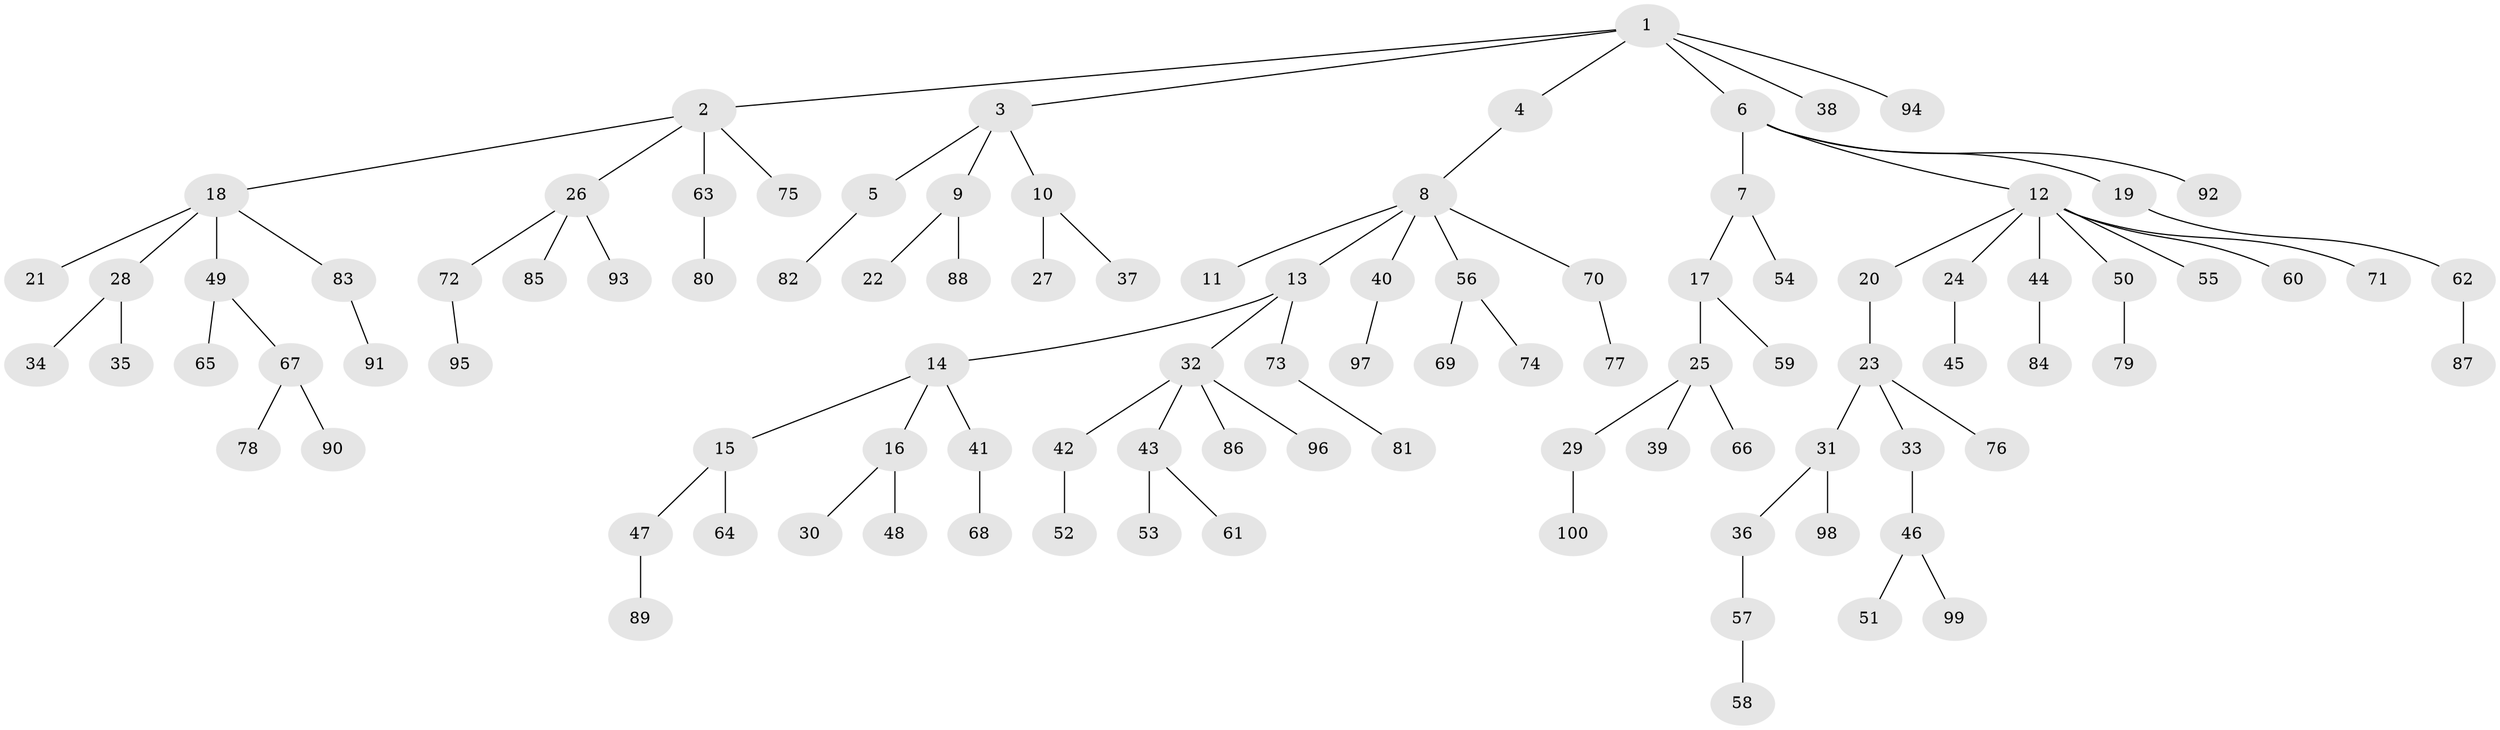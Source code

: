// Generated by graph-tools (version 1.1) at 2025/38/02/21/25 10:38:55]
// undirected, 100 vertices, 99 edges
graph export_dot {
graph [start="1"]
  node [color=gray90,style=filled];
  1;
  2;
  3;
  4;
  5;
  6;
  7;
  8;
  9;
  10;
  11;
  12;
  13;
  14;
  15;
  16;
  17;
  18;
  19;
  20;
  21;
  22;
  23;
  24;
  25;
  26;
  27;
  28;
  29;
  30;
  31;
  32;
  33;
  34;
  35;
  36;
  37;
  38;
  39;
  40;
  41;
  42;
  43;
  44;
  45;
  46;
  47;
  48;
  49;
  50;
  51;
  52;
  53;
  54;
  55;
  56;
  57;
  58;
  59;
  60;
  61;
  62;
  63;
  64;
  65;
  66;
  67;
  68;
  69;
  70;
  71;
  72;
  73;
  74;
  75;
  76;
  77;
  78;
  79;
  80;
  81;
  82;
  83;
  84;
  85;
  86;
  87;
  88;
  89;
  90;
  91;
  92;
  93;
  94;
  95;
  96;
  97;
  98;
  99;
  100;
  1 -- 2;
  1 -- 3;
  1 -- 4;
  1 -- 6;
  1 -- 38;
  1 -- 94;
  2 -- 18;
  2 -- 26;
  2 -- 63;
  2 -- 75;
  3 -- 5;
  3 -- 9;
  3 -- 10;
  4 -- 8;
  5 -- 82;
  6 -- 7;
  6 -- 12;
  6 -- 19;
  6 -- 92;
  7 -- 17;
  7 -- 54;
  8 -- 11;
  8 -- 13;
  8 -- 40;
  8 -- 56;
  8 -- 70;
  9 -- 22;
  9 -- 88;
  10 -- 27;
  10 -- 37;
  12 -- 20;
  12 -- 24;
  12 -- 44;
  12 -- 50;
  12 -- 55;
  12 -- 60;
  12 -- 71;
  13 -- 14;
  13 -- 32;
  13 -- 73;
  14 -- 15;
  14 -- 16;
  14 -- 41;
  15 -- 47;
  15 -- 64;
  16 -- 30;
  16 -- 48;
  17 -- 25;
  17 -- 59;
  18 -- 21;
  18 -- 28;
  18 -- 49;
  18 -- 83;
  19 -- 62;
  20 -- 23;
  23 -- 31;
  23 -- 33;
  23 -- 76;
  24 -- 45;
  25 -- 29;
  25 -- 39;
  25 -- 66;
  26 -- 72;
  26 -- 85;
  26 -- 93;
  28 -- 34;
  28 -- 35;
  29 -- 100;
  31 -- 36;
  31 -- 98;
  32 -- 42;
  32 -- 43;
  32 -- 86;
  32 -- 96;
  33 -- 46;
  36 -- 57;
  40 -- 97;
  41 -- 68;
  42 -- 52;
  43 -- 53;
  43 -- 61;
  44 -- 84;
  46 -- 51;
  46 -- 99;
  47 -- 89;
  49 -- 65;
  49 -- 67;
  50 -- 79;
  56 -- 69;
  56 -- 74;
  57 -- 58;
  62 -- 87;
  63 -- 80;
  67 -- 78;
  67 -- 90;
  70 -- 77;
  72 -- 95;
  73 -- 81;
  83 -- 91;
}
